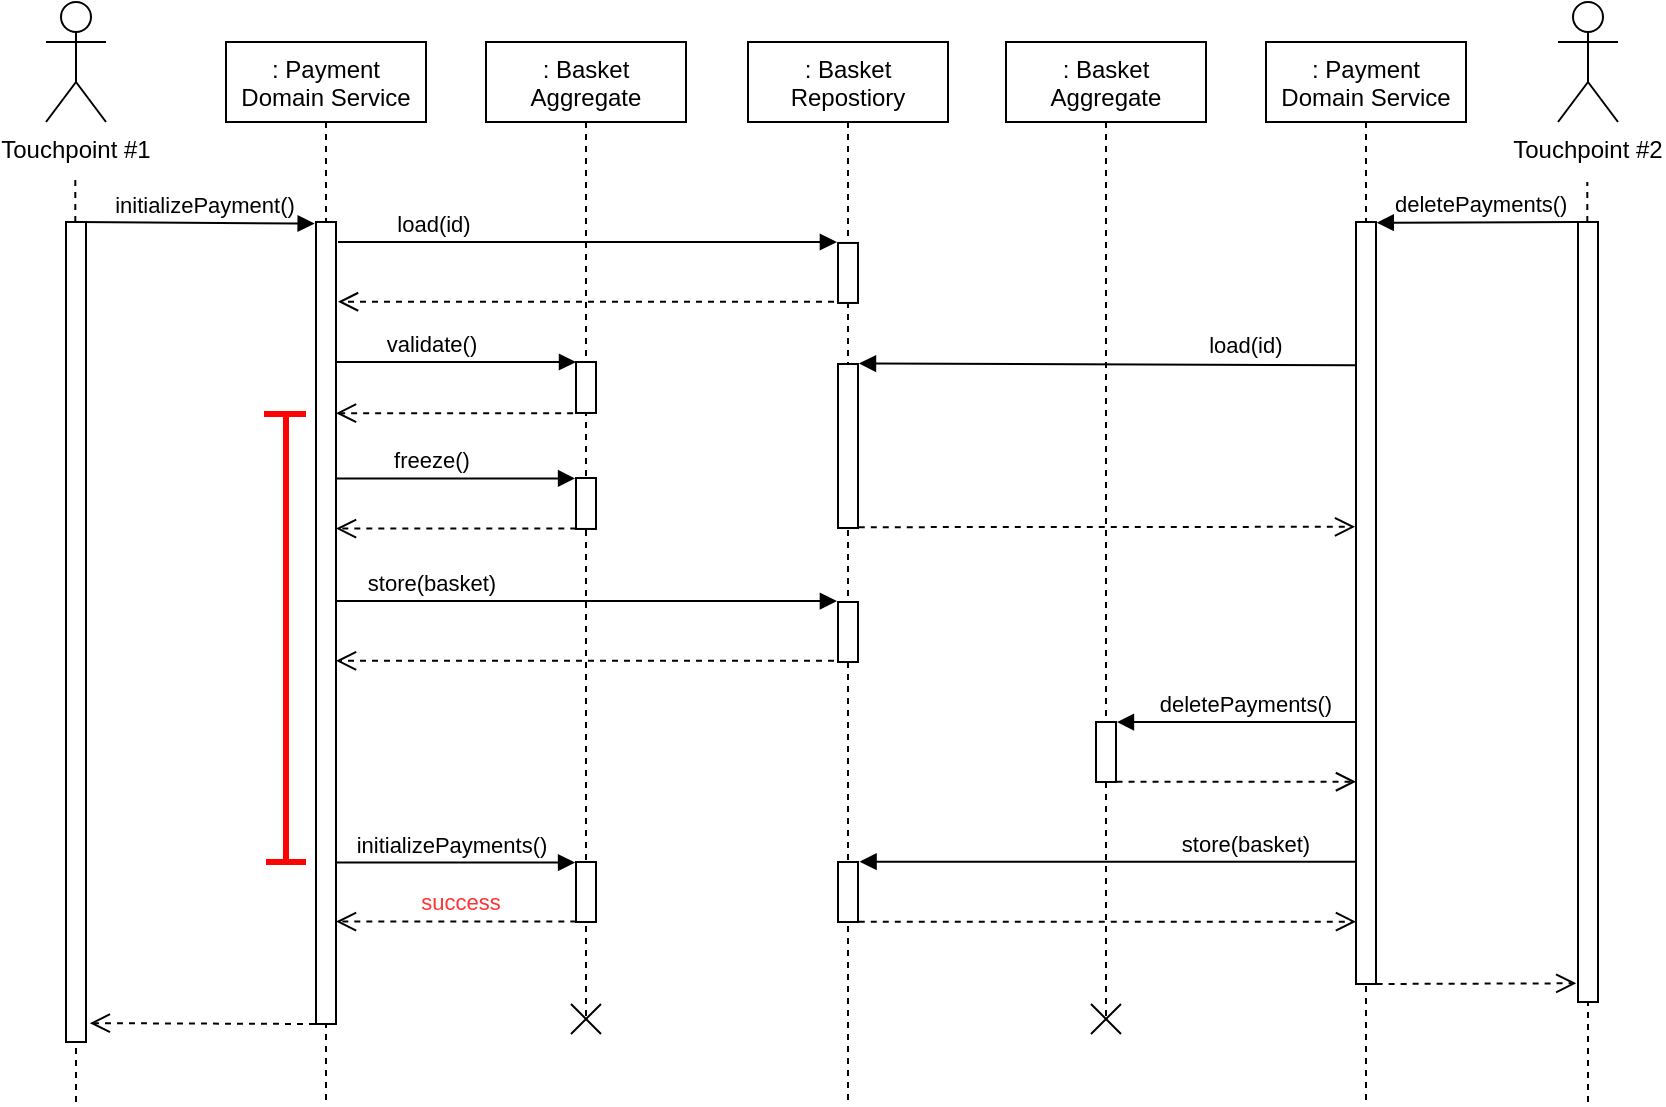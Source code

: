 <mxfile version="15.7.3" type="device"><diagram id="kgpKYQtTHZ0yAKxKKP6v" name="Page-1"><mxGraphModel dx="1018" dy="1021" grid="1" gridSize="10" guides="1" tooltips="1" connect="1" arrows="1" fold="1" page="1" pageScale="1" pageWidth="850" pageHeight="1100" math="0" shadow="0"><root><mxCell id="0"/><mxCell id="1" parent="0"/><mxCell id="fTMRXMT1I-N_Cw7AaQgw-42" value="Touchpoint #1" style="shape=umlActor;verticalLabelPosition=bottom;verticalAlign=top;outlineConnect=0;strokeColor=#000000;fillColor=#FFFFFF;" vertex="1" parent="1"><mxGeometry x="30" y="130" width="30" height="60" as="geometry"/></mxCell><mxCell id="fTMRXMT1I-N_Cw7AaQgw-43" value="Touchpoint #2" style="shape=umlActor;verticalLabelPosition=bottom;verticalAlign=top;outlineConnect=0;strokeColor=#000000;fillColor=#FFFFFF;" vertex="1" parent="1"><mxGeometry x="786" y="130" width="30" height="60" as="geometry"/></mxCell><mxCell id="fTMRXMT1I-N_Cw7AaQgw-44" value=": Payment &#10;Domain Service" style="shape=umlLifeline;perimeter=lifelinePerimeter;container=1;collapsible=0;recursiveResize=0;rounded=0;shadow=0;strokeWidth=1;fillColor=#FFFFFF;strokeColor=#000000;" vertex="1" parent="1"><mxGeometry x="120" y="150" width="100" height="530" as="geometry"/></mxCell><mxCell id="fTMRXMT1I-N_Cw7AaQgw-45" value="" style="points=[];perimeter=orthogonalPerimeter;rounded=0;shadow=0;strokeWidth=1;fontColor=#000000;fillColor=#FFFFFF;strokeColor=#000000;" vertex="1" parent="fTMRXMT1I-N_Cw7AaQgw-44"><mxGeometry x="45" y="90" width="10" height="401" as="geometry"/></mxCell><mxCell id="fTMRXMT1I-N_Cw7AaQgw-78" value="" style="endArrow=none;rounded=0;fontColor=#FF0303;strokeColor=#FF0303;fillColor=#f8cecc;strokeWidth=3;" edge="1" parent="fTMRXMT1I-N_Cw7AaQgw-44"><mxGeometry width="50" height="50" relative="1" as="geometry"><mxPoint x="30" y="291.22" as="sourcePoint"/><mxPoint x="30" y="187" as="targetPoint"/><Array as="points"><mxPoint x="30" y="410"/></Array></mxGeometry></mxCell><mxCell id="fTMRXMT1I-N_Cw7AaQgw-79" value="" style="endArrow=none;rounded=0;fontColor=#FF0303;strokeColor=#FF0303;fillColor=#f8cecc;strokeWidth=3;" edge="1" parent="fTMRXMT1I-N_Cw7AaQgw-44"><mxGeometry width="50" height="50" relative="1" as="geometry"><mxPoint x="40" y="186" as="sourcePoint"/><mxPoint x="19" y="186" as="targetPoint"/><Array as="points"/></mxGeometry></mxCell><mxCell id="fTMRXMT1I-N_Cw7AaQgw-80" value="" style="endArrow=none;rounded=0;fontColor=#FF0303;strokeColor=#FF0303;fillColor=#f8cecc;strokeWidth=3;" edge="1" parent="fTMRXMT1I-N_Cw7AaQgw-44"><mxGeometry width="50" height="50" relative="1" as="geometry"><mxPoint x="40" y="410" as="sourcePoint"/><mxPoint x="20" y="410" as="targetPoint"/><Array as="points"/></mxGeometry></mxCell><mxCell id="fTMRXMT1I-N_Cw7AaQgw-47" value=": Basket&#10;Aggregate" style="shape=umlLifeline;perimeter=lifelinePerimeter;container=1;collapsible=0;recursiveResize=0;rounded=0;shadow=0;strokeWidth=1;fillColor=#FFFFFF;strokeColor=#000000;" vertex="1" parent="1"><mxGeometry x="250" y="150" width="100" height="490" as="geometry"/></mxCell><mxCell id="fTMRXMT1I-N_Cw7AaQgw-57" value="" style="points=[];perimeter=orthogonalPerimeter;rounded=0;shadow=0;strokeWidth=1;fontColor=#000000;fillColor=#FFFFFF;strokeColor=#000000;" vertex="1" parent="fTMRXMT1I-N_Cw7AaQgw-47"><mxGeometry x="45" y="160.0" width="10" height="25.48" as="geometry"/></mxCell><mxCell id="fTMRXMT1I-N_Cw7AaQgw-58" value="" style="points=[];perimeter=orthogonalPerimeter;rounded=0;shadow=0;strokeWidth=1;fontColor=#000000;fillColor=#FFFFFF;strokeColor=#000000;" vertex="1" parent="fTMRXMT1I-N_Cw7AaQgw-47"><mxGeometry x="45" y="218" width="10" height="25.48" as="geometry"/></mxCell><mxCell id="fTMRXMT1I-N_Cw7AaQgw-74" value="" style="points=[];perimeter=orthogonalPerimeter;rounded=0;shadow=0;strokeWidth=1;fontColor=#000000;fillColor=#FFFFFF;strokeColor=#000000;" vertex="1" parent="fTMRXMT1I-N_Cw7AaQgw-47"><mxGeometry x="45" y="410" width="10" height="30" as="geometry"/></mxCell><mxCell id="fTMRXMT1I-N_Cw7AaQgw-51" value=": Basket&#10;Repostiory" style="shape=umlLifeline;perimeter=lifelinePerimeter;container=1;collapsible=0;recursiveResize=0;rounded=0;shadow=0;strokeWidth=1;fillColor=#FFFFFF;strokeColor=#000000;" vertex="1" parent="1"><mxGeometry x="381" y="150" width="100" height="530" as="geometry"/></mxCell><mxCell id="fTMRXMT1I-N_Cw7AaQgw-63" value="" style="points=[];perimeter=orthogonalPerimeter;rounded=0;shadow=0;strokeWidth=1;fontColor=#000000;fillColor=#FFFFFF;strokeColor=#000000;" vertex="1" parent="fTMRXMT1I-N_Cw7AaQgw-51"><mxGeometry x="45" y="280" width="10" height="30" as="geometry"/></mxCell><mxCell id="fTMRXMT1I-N_Cw7AaQgw-70" value="" style="points=[];perimeter=orthogonalPerimeter;rounded=0;shadow=0;strokeWidth=1;fontColor=#000000;fillColor=#FFFFFF;strokeColor=#000000;" vertex="1" parent="fTMRXMT1I-N_Cw7AaQgw-51"><mxGeometry x="45" y="410" width="10" height="30" as="geometry"/></mxCell><mxCell id="fTMRXMT1I-N_Cw7AaQgw-87" value="" style="points=[];perimeter=orthogonalPerimeter;rounded=0;shadow=0;strokeWidth=1;fontColor=#000000;fillColor=#FFFFFF;strokeColor=#000000;" vertex="1" parent="fTMRXMT1I-N_Cw7AaQgw-51"><mxGeometry x="45" y="161" width="10" height="82" as="geometry"/></mxCell><mxCell id="fTMRXMT1I-N_Cw7AaQgw-91" value="" style="points=[];perimeter=orthogonalPerimeter;rounded=0;shadow=0;strokeWidth=1;fontColor=#000000;fillColor=#FFFFFF;strokeColor=#000000;" vertex="1" parent="fTMRXMT1I-N_Cw7AaQgw-51"><mxGeometry x="45" y="100.48" width="10" height="30" as="geometry"/></mxCell><mxCell id="fTMRXMT1I-N_Cw7AaQgw-92" value="" style="verticalAlign=bottom;endArrow=open;dashed=1;endSize=8;exitX=-0.2;exitY=0.98;shadow=0;strokeWidth=1;exitDx=0;exitDy=0;exitPerimeter=0;fontColor=#000000;strokeColor=#000000;" edge="1" parent="fTMRXMT1I-N_Cw7AaQgw-51" source="fTMRXMT1I-N_Cw7AaQgw-91"><mxGeometry relative="1" as="geometry"><mxPoint x="-205" y="129.88" as="targetPoint"/><mxPoint x="-14.84" y="113.27" as="sourcePoint"/></mxGeometry></mxCell><mxCell id="fTMRXMT1I-N_Cw7AaQgw-93" value="load(id)" style="verticalAlign=bottom;endArrow=block;shadow=0;strokeWidth=1;entryX=-0.054;entryY=-0.016;entryDx=0;entryDy=0;entryPerimeter=0;fontColor=#000000;strokeColor=#000000;labelBackgroundColor=#FFFFFF;" edge="1" parent="fTMRXMT1I-N_Cw7AaQgw-51" target="fTMRXMT1I-N_Cw7AaQgw-91"><mxGeometry x="-0.615" relative="1" as="geometry"><mxPoint x="-205" y="100" as="sourcePoint"/><mxPoint x="41.6" y="110.08" as="targetPoint"/><mxPoint as="offset"/></mxGeometry></mxCell><mxCell id="fTMRXMT1I-N_Cw7AaQgw-53" value=": Payment &#10;Domain Service" style="shape=umlLifeline;perimeter=lifelinePerimeter;container=1;collapsible=0;recursiveResize=0;rounded=0;shadow=0;strokeWidth=1;fillColor=#FFFFFF;strokeColor=#000000;" vertex="1" parent="1"><mxGeometry x="640" y="150" width="100" height="530" as="geometry"/></mxCell><mxCell id="fTMRXMT1I-N_Cw7AaQgw-54" value="" style="points=[];perimeter=orthogonalPerimeter;rounded=0;shadow=0;strokeWidth=1;fontColor=#000000;fillColor=#FFFFFF;strokeColor=#000000;" vertex="1" parent="fTMRXMT1I-N_Cw7AaQgw-53"><mxGeometry x="45" y="90" width="10" height="381" as="geometry"/></mxCell><mxCell id="fTMRXMT1I-N_Cw7AaQgw-59" value="validate()" style="verticalAlign=bottom;endArrow=block;entryX=0;entryY=0;shadow=0;strokeWidth=1;fontColor=#000000;strokeColor=#000000;labelBackgroundColor=#FFFFFF;" edge="1" parent="1" target="fTMRXMT1I-N_Cw7AaQgw-57" source="fTMRXMT1I-N_Cw7AaQgw-45"><mxGeometry x="-0.2" relative="1" as="geometry"><mxPoint x="175" y="325.52" as="sourcePoint"/><mxPoint as="offset"/></mxGeometry></mxCell><mxCell id="fTMRXMT1I-N_Cw7AaQgw-60" value="" style="verticalAlign=bottom;endArrow=open;dashed=1;endSize=8;exitX=0.016;exitY=0.993;shadow=0;strokeWidth=1;exitDx=0;exitDy=0;exitPerimeter=0;fontColor=#000000;strokeColor=#000000;" edge="1" parent="1" source="fTMRXMT1I-N_Cw7AaQgw-58" target="fTMRXMT1I-N_Cw7AaQgw-45"><mxGeometry relative="1" as="geometry"><mxPoint x="175" y="415.31" as="targetPoint"/><mxPoint x="355" y="364.02" as="sourcePoint"/></mxGeometry></mxCell><mxCell id="fTMRXMT1I-N_Cw7AaQgw-64" value="" style="verticalAlign=bottom;endArrow=open;dashed=1;endSize=8;exitX=-0.2;exitY=0.98;shadow=0;strokeWidth=1;exitDx=0;exitDy=0;exitPerimeter=0;fontColor=#000000;strokeColor=#000000;" edge="1" parent="1" source="fTMRXMT1I-N_Cw7AaQgw-63" target="fTMRXMT1I-N_Cw7AaQgw-45"><mxGeometry relative="1" as="geometry"><mxPoint x="252" y="493.6" as="targetPoint"/><mxPoint x="432.16" y="453.79" as="sourcePoint"/></mxGeometry></mxCell><mxCell id="fTMRXMT1I-N_Cw7AaQgw-65" value="store(basket)" style="verticalAlign=bottom;endArrow=block;shadow=0;strokeWidth=1;entryX=-0.054;entryY=-0.016;entryDx=0;entryDy=0;entryPerimeter=0;fontColor=#000000;strokeColor=#000000;labelBackgroundColor=#FFFFFF;" edge="1" parent="1" source="fTMRXMT1I-N_Cw7AaQgw-45" target="fTMRXMT1I-N_Cw7AaQgw-63"><mxGeometry x="-0.615" relative="1" as="geometry"><mxPoint x="239" y="450.6" as="sourcePoint"/><mxPoint x="488.6" y="450.6" as="targetPoint"/><mxPoint as="offset"/></mxGeometry></mxCell><mxCell id="fTMRXMT1I-N_Cw7AaQgw-50" value="" style="shape=umlDestroy;fontColor=#000000;strokeColor=#000000;" vertex="1" parent="1"><mxGeometry x="292.5" y="631" width="15" height="15" as="geometry"/></mxCell><mxCell id="fTMRXMT1I-N_Cw7AaQgw-67" value="deletePayments()" style="verticalAlign=bottom;endArrow=none;shadow=0;strokeWidth=1;fontColor=#000000;strokeColor=#000000;labelBackgroundColor=#FFFFFF;startArrow=block;startFill=1;endFill=0;exitX=1.047;exitY=0.002;exitDx=0;exitDy=0;exitPerimeter=0;" edge="1" parent="1" source="fTMRXMT1I-N_Cw7AaQgw-66" target="fTMRXMT1I-N_Cw7AaQgw-54"><mxGeometry x="0.08" relative="1" as="geometry"><mxPoint x="297.11" y="681.0" as="sourcePoint"/><mxPoint x="417.0" y="681.0" as="targetPoint"/><mxPoint as="offset"/></mxGeometry></mxCell><mxCell id="fTMRXMT1I-N_Cw7AaQgw-68" value="" style="verticalAlign=bottom;endArrow=open;dashed=1;endSize=8;exitX=1.028;exitY=0.996;shadow=0;strokeWidth=1;exitDx=0;exitDy=0;exitPerimeter=0;fontColor=#000000;strokeColor=#000000;" edge="1" parent="1" source="fTMRXMT1I-N_Cw7AaQgw-66" target="fTMRXMT1I-N_Cw7AaQgw-54"><mxGeometry relative="1" as="geometry"><mxPoint x="252" y="480.6" as="targetPoint"/><mxPoint x="500" y="480.6" as="sourcePoint"/></mxGeometry></mxCell><mxCell id="fTMRXMT1I-N_Cw7AaQgw-62" value="" style="verticalAlign=bottom;endArrow=open;dashed=1;endSize=8;exitX=-0.143;exitY=1.004;shadow=0;strokeWidth=1;fontColor=#000000;strokeColor=#000000;labelBackgroundColor=#FFFFFF;exitDx=0;exitDy=0;exitPerimeter=0;" edge="1" parent="1" source="fTMRXMT1I-N_Cw7AaQgw-57" target="fTMRXMT1I-N_Cw7AaQgw-45"><mxGeometry relative="1" as="geometry"><mxPoint x="175" y="354.02" as="targetPoint"/><mxPoint x="305" y="354.02" as="sourcePoint"/></mxGeometry></mxCell><mxCell id="fTMRXMT1I-N_Cw7AaQgw-61" value="freeze()" style="verticalAlign=bottom;endArrow=block;entryX=-0.046;entryY=0.009;shadow=0;strokeWidth=1;entryDx=0;entryDy=0;entryPerimeter=0;fontColor=#000000;strokeColor=#000000;labelBackgroundColor=#FFFFFF;" edge="1" parent="1" source="fTMRXMT1I-N_Cw7AaQgw-45" target="fTMRXMT1I-N_Cw7AaQgw-58"><mxGeometry x="-0.197" relative="1" as="geometry"><mxPoint x="175" y="385.79" as="sourcePoint"/><mxPoint x="304.89" y="385.79" as="targetPoint"/><mxPoint as="offset"/></mxGeometry></mxCell><mxCell id="fTMRXMT1I-N_Cw7AaQgw-72" value="store(basket)" style="verticalAlign=bottom;endArrow=block;shadow=0;strokeWidth=1;entryX=1.078;entryY=-0.005;entryDx=0;entryDy=0;entryPerimeter=0;fontColor=#000000;strokeColor=#000000;labelBackgroundColor=#FFFFFF;" edge="1" parent="1" target="fTMRXMT1I-N_Cw7AaQgw-70" source="fTMRXMT1I-N_Cw7AaQgw-54"><mxGeometry x="-0.557" relative="1" as="geometry"><mxPoint x="295" y="571" as="sourcePoint"/><mxPoint x="541.6" y="581.08" as="targetPoint"/><mxPoint as="offset"/></mxGeometry></mxCell><mxCell id="fTMRXMT1I-N_Cw7AaQgw-71" value="" style="verticalAlign=bottom;endArrow=open;dashed=1;endSize=8;shadow=0;strokeWidth=1;fontColor=#000000;strokeColor=#000000;exitX=1.039;exitY=0.995;exitDx=0;exitDy=0;exitPerimeter=0;" edge="1" parent="1" source="fTMRXMT1I-N_Cw7AaQgw-70" target="fTMRXMT1I-N_Cw7AaQgw-54"><mxGeometry relative="1" as="geometry"><mxPoint x="295" y="600.88" as="targetPoint"/><mxPoint x="485.16" y="584.27" as="sourcePoint"/></mxGeometry></mxCell><mxCell id="fTMRXMT1I-N_Cw7AaQgw-76" value="initializePayments()" style="verticalAlign=bottom;endArrow=block;entryX=-0.046;entryY=0.009;shadow=0;strokeWidth=1;entryDx=0;entryDy=0;entryPerimeter=0;fontColor=#000000;strokeColor=#000000;labelBackgroundColor=none;" edge="1" parent="1" target="fTMRXMT1I-N_Cw7AaQgw-74" source="fTMRXMT1I-N_Cw7AaQgw-45"><mxGeometry x="-0.03" relative="1" as="geometry"><mxPoint x="185" y="581.229" as="sourcePoint"/><mxPoint x="304.89" y="585.79" as="targetPoint"/><mxPoint as="offset"/></mxGeometry></mxCell><mxCell id="fTMRXMT1I-N_Cw7AaQgw-75" value="" style="verticalAlign=bottom;endArrow=open;dashed=1;endSize=8;exitX=0.016;exitY=0.993;shadow=0;strokeWidth=1;exitDx=0;exitDy=0;exitPerimeter=0;fontColor=#000000;strokeColor=#000000;" edge="1" parent="1" source="fTMRXMT1I-N_Cw7AaQgw-74" target="fTMRXMT1I-N_Cw7AaQgw-45"><mxGeometry relative="1" as="geometry"><mxPoint x="185" y="606.302" as="targetPoint"/><mxPoint x="355" y="564.02" as="sourcePoint"/></mxGeometry></mxCell><mxCell id="fTMRXMT1I-N_Cw7AaQgw-77" value="success" style="edgeLabel;html=1;align=center;verticalAlign=middle;resizable=0;points=[];fontColor=#FF3333;" vertex="1" connectable="0" parent="fTMRXMT1I-N_Cw7AaQgw-75"><mxGeometry x="0.279" y="-2" relative="1" as="geometry"><mxPoint x="19" y="-8" as="offset"/></mxGeometry></mxCell><mxCell id="fTMRXMT1I-N_Cw7AaQgw-84" value="" style="endArrow=none;dashed=1;html=1;rounded=0;fontColor=#FF3333;strokeColor=#000000;startArrow=none;" edge="1" parent="1" source="fTMRXMT1I-N_Cw7AaQgw-94"><mxGeometry width="50" height="50" relative="1" as="geometry"><mxPoint x="45" y="680" as="sourcePoint"/><mxPoint x="44.66" y="218" as="targetPoint"/></mxGeometry></mxCell><mxCell id="fTMRXMT1I-N_Cw7AaQgw-85" value="" style="endArrow=none;dashed=1;html=1;rounded=0;fontColor=#FF3333;strokeColor=#000000;startArrow=none;" edge="1" parent="1" source="fTMRXMT1I-N_Cw7AaQgw-98"><mxGeometry width="50" height="50" relative="1" as="geometry"><mxPoint x="801" y="680" as="sourcePoint"/><mxPoint x="800.66" y="220" as="targetPoint"/></mxGeometry></mxCell><mxCell id="fTMRXMT1I-N_Cw7AaQgw-88" value="load(id)" style="verticalAlign=bottom;endArrow=block;shadow=0;strokeWidth=1;fontColor=#000000;strokeColor=#000000;labelBackgroundColor=#FFFFFF;entryX=1.049;entryY=-0.003;entryDx=0;entryDy=0;entryPerimeter=0;exitX=0.043;exitY=0.188;exitDx=0;exitDy=0;exitPerimeter=0;" edge="1" parent="1" target="fTMRXMT1I-N_Cw7AaQgw-87" source="fTMRXMT1I-N_Cw7AaQgw-54"><mxGeometry x="-0.555" y="-1" relative="1" as="geometry"><mxPoint x="675" y="311" as="sourcePoint"/><mxPoint x="556" y="311" as="targetPoint"/><mxPoint as="offset"/></mxGeometry></mxCell><mxCell id="fTMRXMT1I-N_Cw7AaQgw-89" value="" style="verticalAlign=bottom;endArrow=open;dashed=1;endSize=8;shadow=0;strokeWidth=1;fontColor=#000000;strokeColor=#000000;exitX=1.039;exitY=0.995;exitDx=0;exitDy=0;exitPerimeter=0;entryX=-0.046;entryY=0.4;entryDx=0;entryDy=0;entryPerimeter=0;" edge="1" parent="1" source="fTMRXMT1I-N_Cw7AaQgw-87" target="fTMRXMT1I-N_Cw7AaQgw-54"><mxGeometry relative="1" as="geometry"><mxPoint x="670" y="393" as="targetPoint"/><mxPoint x="485.16" y="344.42" as="sourcePoint"/></mxGeometry></mxCell><mxCell id="fTMRXMT1I-N_Cw7AaQgw-90" value="initializePayment()" style="verticalAlign=bottom;endArrow=block;shadow=0;strokeWidth=1;fontColor=#000000;strokeColor=#000000;labelBackgroundColor=#FFFFFF;entryX=-0.067;entryY=0.002;entryDx=0;entryDy=0;entryPerimeter=0;" edge="1" parent="1" target="fTMRXMT1I-N_Cw7AaQgw-45"><mxGeometry x="0.083" relative="1" as="geometry"><mxPoint x="45" y="240" as="sourcePoint"/><mxPoint x="170" y="240" as="targetPoint"/><mxPoint as="offset"/></mxGeometry></mxCell><mxCell id="fTMRXMT1I-N_Cw7AaQgw-94" value="" style="points=[];perimeter=orthogonalPerimeter;rounded=0;shadow=0;strokeWidth=1;fontColor=#000000;fillColor=#FFFFFF;strokeColor=#000000;" vertex="1" parent="1"><mxGeometry x="40" y="240" width="10" height="410" as="geometry"/></mxCell><mxCell id="fTMRXMT1I-N_Cw7AaQgw-95" value="" style="endArrow=none;dashed=1;html=1;rounded=0;fontColor=#FF3333;strokeColor=#000000;" edge="1" parent="1" target="fTMRXMT1I-N_Cw7AaQgw-94"><mxGeometry width="50" height="50" relative="1" as="geometry"><mxPoint x="45" y="680" as="sourcePoint"/><mxPoint x="44.66" y="218" as="targetPoint"/></mxGeometry></mxCell><mxCell id="fTMRXMT1I-N_Cw7AaQgw-96" value="" style="verticalAlign=bottom;endArrow=open;dashed=1;endSize=8;shadow=0;strokeWidth=1;fontColor=#000000;strokeColor=#000000;entryX=1.191;entryY=0.977;entryDx=0;entryDy=0;entryPerimeter=0;exitX=-0.051;exitY=1;exitDx=0;exitDy=0;exitPerimeter=0;" edge="1" parent="1" source="fTMRXMT1I-N_Cw7AaQgw-45" target="fTMRXMT1I-N_Cw7AaQgw-94"><mxGeometry relative="1" as="geometry"><mxPoint x="195" y="620.79" as="targetPoint"/><mxPoint x="170" y="640" as="sourcePoint"/></mxGeometry></mxCell><mxCell id="fTMRXMT1I-N_Cw7AaQgw-98" value="" style="points=[];perimeter=orthogonalPerimeter;rounded=0;shadow=0;strokeWidth=1;fontColor=#000000;fillColor=#FFFFFF;strokeColor=#000000;" vertex="1" parent="1"><mxGeometry x="796" y="240" width="10" height="390" as="geometry"/></mxCell><mxCell id="fTMRXMT1I-N_Cw7AaQgw-99" value="" style="endArrow=none;dashed=1;html=1;rounded=0;fontColor=#FF3333;strokeColor=#000000;" edge="1" parent="1" target="fTMRXMT1I-N_Cw7AaQgw-98"><mxGeometry width="50" height="50" relative="1" as="geometry"><mxPoint x="801" y="680" as="sourcePoint"/><mxPoint x="800.66" y="220" as="targetPoint"/></mxGeometry></mxCell><mxCell id="fTMRXMT1I-N_Cw7AaQgw-100" value="deletePayments()" style="verticalAlign=bottom;endArrow=block;shadow=0;strokeWidth=1;fontColor=#000000;strokeColor=#000000;labelBackgroundColor=none;exitX=-0.038;exitY=0;exitDx=0;exitDy=0;exitPerimeter=0;entryX=1.039;entryY=0.001;entryDx=0;entryDy=0;entryPerimeter=0;" edge="1" parent="1" source="fTMRXMT1I-N_Cw7AaQgw-98" target="fTMRXMT1I-N_Cw7AaQgw-54"><mxGeometry x="-0.045" relative="1" as="geometry"><mxPoint x="165" y="250" as="sourcePoint"/><mxPoint x="690" y="245" as="targetPoint"/><mxPoint as="offset"/></mxGeometry></mxCell><mxCell id="fTMRXMT1I-N_Cw7AaQgw-101" value="" style="verticalAlign=bottom;endArrow=open;dashed=1;endSize=8;shadow=0;strokeWidth=1;fontColor=#000000;strokeColor=#000000;exitX=1.031;exitY=1;exitDx=0;exitDy=0;exitPerimeter=0;entryX=-0.087;entryY=0.976;entryDx=0;entryDy=0;entryPerimeter=0;" edge="1" parent="1" source="fTMRXMT1I-N_Cw7AaQgw-54" target="fTMRXMT1I-N_Cw7AaQgw-98"><mxGeometry relative="1" as="geometry"><mxPoint x="685" y="599.85" as="targetPoint"/><mxPoint x="565.39" y="599.85" as="sourcePoint"/></mxGeometry></mxCell><mxCell id="fTMRXMT1I-N_Cw7AaQgw-102" value=": Basket&#10;Aggregate" style="shape=umlLifeline;perimeter=lifelinePerimeter;container=1;collapsible=0;recursiveResize=0;rounded=0;shadow=0;strokeWidth=1;fillColor=#FFFFFF;strokeColor=#000000;" vertex="1" parent="1"><mxGeometry x="510" y="150" width="100" height="490" as="geometry"/></mxCell><mxCell id="fTMRXMT1I-N_Cw7AaQgw-66" value="" style="points=[];perimeter=orthogonalPerimeter;rounded=0;shadow=0;strokeWidth=1;fontColor=#000000;fillColor=#FFFFFF;strokeColor=#000000;" vertex="1" parent="fTMRXMT1I-N_Cw7AaQgw-102"><mxGeometry x="45" y="340" width="10" height="30" as="geometry"/></mxCell><mxCell id="fTMRXMT1I-N_Cw7AaQgw-107" value="" style="shape=umlDestroy;fontColor=#000000;strokeColor=#000000;" vertex="1" parent="1"><mxGeometry x="552.5" y="631" width="15" height="15" as="geometry"/></mxCell></root></mxGraphModel></diagram></mxfile>